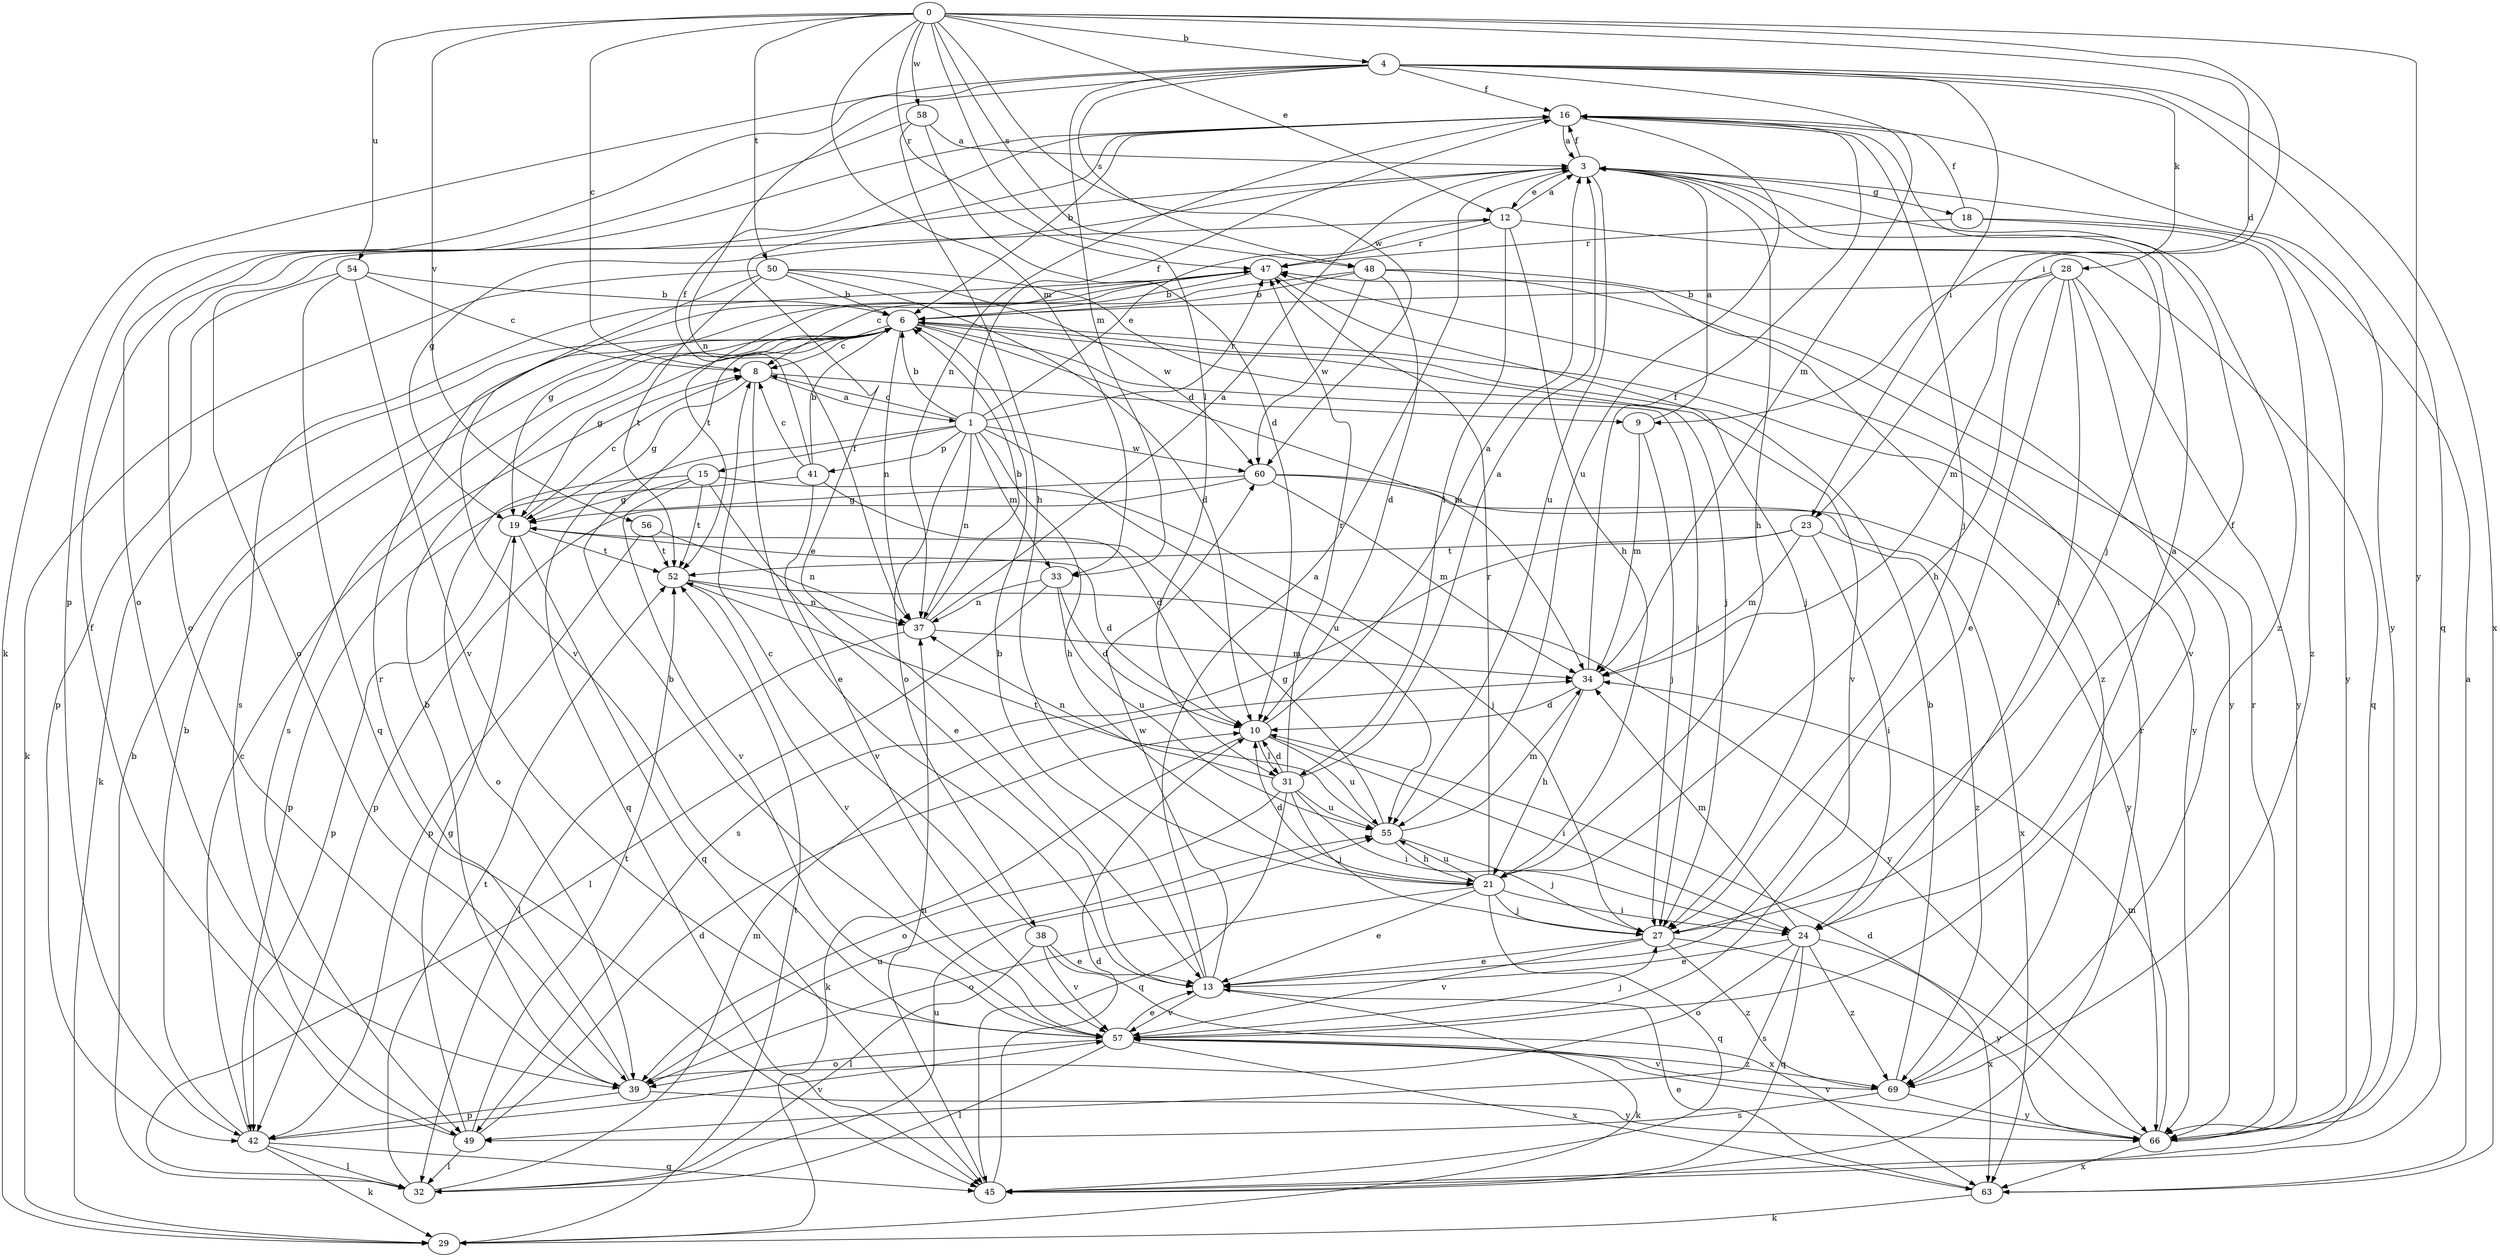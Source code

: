 strict digraph  {
0;
1;
3;
4;
6;
8;
9;
10;
12;
13;
15;
16;
18;
19;
21;
23;
24;
27;
28;
29;
31;
32;
33;
34;
37;
38;
39;
41;
42;
45;
47;
48;
49;
50;
52;
54;
55;
56;
57;
58;
60;
63;
66;
69;
0 -> 4  [label=b];
0 -> 8  [label=c];
0 -> 9  [label=d];
0 -> 12  [label=e];
0 -> 23  [label=i];
0 -> 31  [label=l];
0 -> 33  [label=m];
0 -> 47  [label=r];
0 -> 48  [label=s];
0 -> 50  [label=t];
0 -> 54  [label=u];
0 -> 56  [label=v];
0 -> 58  [label=w];
0 -> 60  [label=w];
0 -> 66  [label=y];
1 -> 6  [label=b];
1 -> 8  [label=c];
1 -> 12  [label=e];
1 -> 15  [label=f];
1 -> 16  [label=f];
1 -> 21  [label=h];
1 -> 33  [label=m];
1 -> 37  [label=n];
1 -> 38  [label=o];
1 -> 41  [label=p];
1 -> 45  [label=q];
1 -> 47  [label=r];
1 -> 55  [label=u];
1 -> 60  [label=w];
3 -> 12  [label=e];
3 -> 16  [label=f];
3 -> 18  [label=g];
3 -> 19  [label=g];
3 -> 21  [label=h];
3 -> 27  [label=j];
3 -> 39  [label=o];
3 -> 55  [label=u];
3 -> 69  [label=z];
4 -> 16  [label=f];
4 -> 23  [label=i];
4 -> 28  [label=k];
4 -> 29  [label=k];
4 -> 33  [label=m];
4 -> 34  [label=m];
4 -> 37  [label=n];
4 -> 42  [label=p];
4 -> 45  [label=q];
4 -> 48  [label=s];
4 -> 63  [label=x];
6 -> 8  [label=c];
6 -> 19  [label=g];
6 -> 27  [label=j];
6 -> 29  [label=k];
6 -> 34  [label=m];
6 -> 37  [label=n];
6 -> 49  [label=s];
6 -> 57  [label=v];
6 -> 66  [label=y];
8 -> 1  [label=a];
8 -> 9  [label=d];
8 -> 13  [label=e];
8 -> 19  [label=g];
9 -> 3  [label=a];
9 -> 27  [label=j];
9 -> 34  [label=m];
10 -> 3  [label=a];
10 -> 24  [label=i];
10 -> 29  [label=k];
10 -> 31  [label=l];
10 -> 55  [label=u];
12 -> 3  [label=a];
12 -> 21  [label=h];
12 -> 31  [label=l];
12 -> 39  [label=o];
12 -> 45  [label=q];
12 -> 47  [label=r];
13 -> 3  [label=a];
13 -> 6  [label=b];
13 -> 29  [label=k];
13 -> 57  [label=v];
13 -> 60  [label=w];
15 -> 13  [label=e];
15 -> 19  [label=g];
15 -> 27  [label=j];
15 -> 39  [label=o];
15 -> 52  [label=t];
15 -> 57  [label=v];
16 -> 3  [label=a];
16 -> 6  [label=b];
16 -> 13  [label=e];
16 -> 27  [label=j];
16 -> 37  [label=n];
16 -> 55  [label=u];
16 -> 66  [label=y];
18 -> 16  [label=f];
18 -> 47  [label=r];
18 -> 66  [label=y];
18 -> 69  [label=z];
19 -> 8  [label=c];
19 -> 10  [label=d];
19 -> 42  [label=p];
19 -> 45  [label=q];
19 -> 52  [label=t];
21 -> 10  [label=d];
21 -> 13  [label=e];
21 -> 24  [label=i];
21 -> 27  [label=j];
21 -> 39  [label=o];
21 -> 45  [label=q];
21 -> 47  [label=r];
21 -> 55  [label=u];
23 -> 24  [label=i];
23 -> 34  [label=m];
23 -> 49  [label=s];
23 -> 52  [label=t];
23 -> 69  [label=z];
24 -> 3  [label=a];
24 -> 13  [label=e];
24 -> 34  [label=m];
24 -> 39  [label=o];
24 -> 45  [label=q];
24 -> 49  [label=s];
24 -> 63  [label=x];
24 -> 69  [label=z];
27 -> 13  [label=e];
27 -> 16  [label=f];
27 -> 57  [label=v];
27 -> 66  [label=y];
27 -> 69  [label=z];
28 -> 6  [label=b];
28 -> 13  [label=e];
28 -> 21  [label=h];
28 -> 24  [label=i];
28 -> 34  [label=m];
28 -> 57  [label=v];
28 -> 66  [label=y];
29 -> 52  [label=t];
31 -> 3  [label=a];
31 -> 10  [label=d];
31 -> 24  [label=i];
31 -> 27  [label=j];
31 -> 37  [label=n];
31 -> 39  [label=o];
31 -> 45  [label=q];
31 -> 47  [label=r];
31 -> 55  [label=u];
32 -> 6  [label=b];
32 -> 34  [label=m];
32 -> 52  [label=t];
32 -> 55  [label=u];
33 -> 10  [label=d];
33 -> 32  [label=l];
33 -> 37  [label=n];
33 -> 55  [label=u];
34 -> 10  [label=d];
34 -> 16  [label=f];
34 -> 21  [label=h];
37 -> 3  [label=a];
37 -> 6  [label=b];
37 -> 32  [label=l];
37 -> 34  [label=m];
38 -> 8  [label=c];
38 -> 13  [label=e];
38 -> 32  [label=l];
38 -> 57  [label=v];
38 -> 63  [label=x];
39 -> 6  [label=b];
39 -> 42  [label=p];
39 -> 47  [label=r];
39 -> 55  [label=u];
39 -> 66  [label=y];
41 -> 6  [label=b];
41 -> 8  [label=c];
41 -> 10  [label=d];
41 -> 16  [label=f];
41 -> 42  [label=p];
41 -> 57  [label=v];
42 -> 6  [label=b];
42 -> 8  [label=c];
42 -> 29  [label=k];
42 -> 32  [label=l];
42 -> 45  [label=q];
42 -> 57  [label=v];
45 -> 10  [label=d];
45 -> 37  [label=n];
45 -> 47  [label=r];
47 -> 6  [label=b];
47 -> 19  [label=g];
47 -> 27  [label=j];
47 -> 49  [label=s];
47 -> 52  [label=t];
48 -> 6  [label=b];
48 -> 8  [label=c];
48 -> 10  [label=d];
48 -> 60  [label=w];
48 -> 66  [label=y];
48 -> 69  [label=z];
49 -> 10  [label=d];
49 -> 16  [label=f];
49 -> 19  [label=g];
49 -> 32  [label=l];
49 -> 52  [label=t];
50 -> 6  [label=b];
50 -> 10  [label=d];
50 -> 27  [label=j];
50 -> 29  [label=k];
50 -> 52  [label=t];
50 -> 57  [label=v];
50 -> 60  [label=w];
52 -> 37  [label=n];
52 -> 57  [label=v];
52 -> 66  [label=y];
54 -> 6  [label=b];
54 -> 8  [label=c];
54 -> 42  [label=p];
54 -> 45  [label=q];
54 -> 57  [label=v];
55 -> 19  [label=g];
55 -> 21  [label=h];
55 -> 27  [label=j];
55 -> 34  [label=m];
55 -> 52  [label=t];
56 -> 37  [label=n];
56 -> 42  [label=p];
56 -> 52  [label=t];
57 -> 6  [label=b];
57 -> 13  [label=e];
57 -> 27  [label=j];
57 -> 32  [label=l];
57 -> 39  [label=o];
57 -> 63  [label=x];
57 -> 69  [label=z];
58 -> 3  [label=a];
58 -> 10  [label=d];
58 -> 21  [label=h];
58 -> 39  [label=o];
60 -> 19  [label=g];
60 -> 34  [label=m];
60 -> 42  [label=p];
60 -> 63  [label=x];
60 -> 66  [label=y];
63 -> 3  [label=a];
63 -> 13  [label=e];
63 -> 29  [label=k];
66 -> 10  [label=d];
66 -> 34  [label=m];
66 -> 47  [label=r];
66 -> 57  [label=v];
66 -> 63  [label=x];
69 -> 6  [label=b];
69 -> 49  [label=s];
69 -> 57  [label=v];
69 -> 66  [label=y];
}

